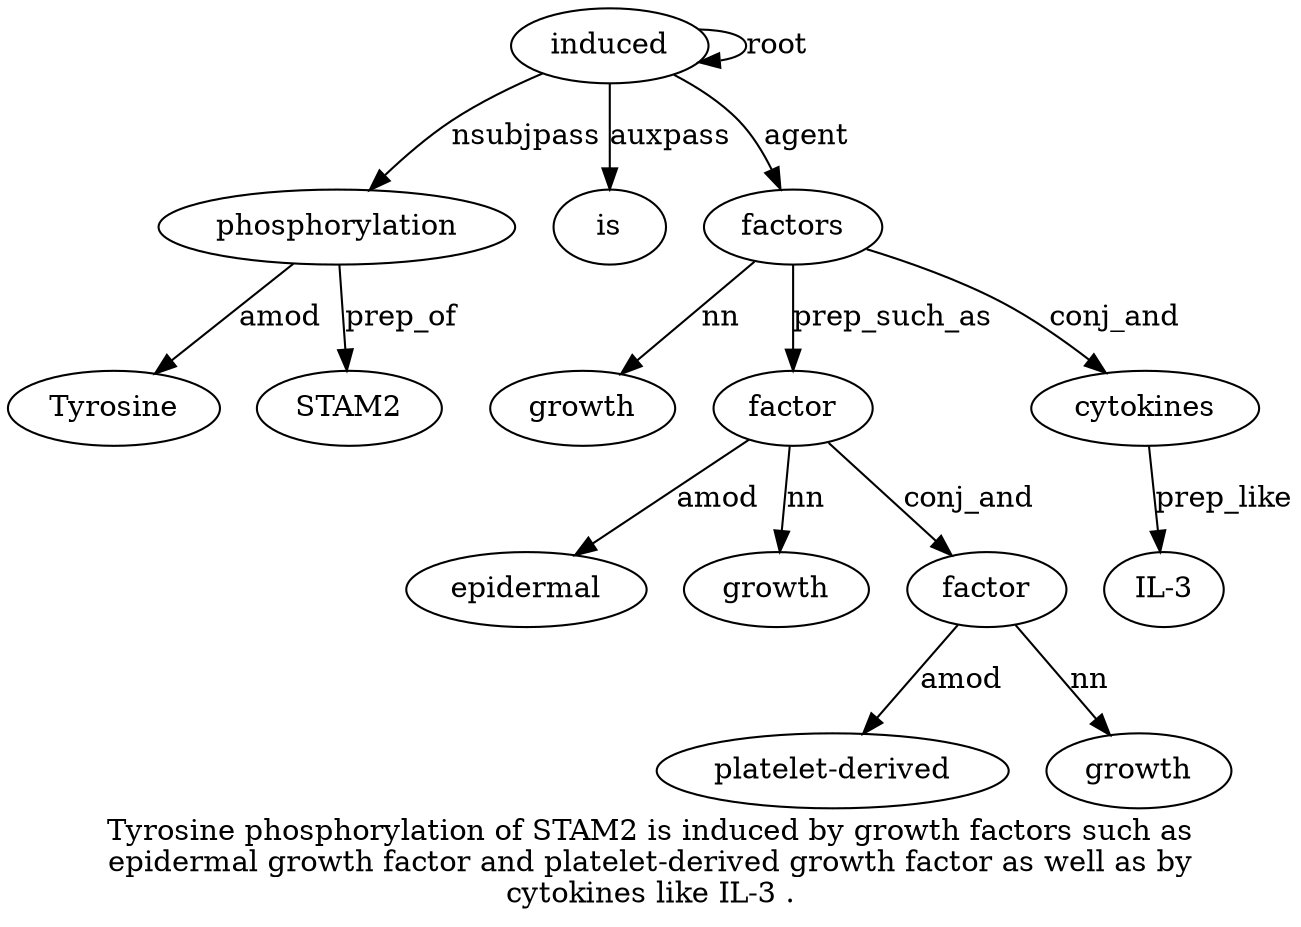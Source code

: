 digraph "Tyrosine phosphorylation of STAM2 is induced by growth factors such as epidermal growth factor and platelet-derived growth factor as well as by cytokines like IL-3 ." {
label="Tyrosine phosphorylation of STAM2 is induced by growth factors such as
epidermal growth factor and platelet-derived growth factor as well as by
cytokines like IL-3 .";
phosphorylation2 [style=filled, fillcolor=white, label=phosphorylation];
Tyrosine1 [style=filled, fillcolor=white, label=Tyrosine];
phosphorylation2 -> Tyrosine1  [label=amod];
induced6 [style=filled, fillcolor=white, label=induced];
induced6 -> phosphorylation2  [label=nsubjpass];
STAM24 [style=filled, fillcolor=white, label=STAM2];
phosphorylation2 -> STAM24  [label=prep_of];
is5 [style=filled, fillcolor=white, label=is];
induced6 -> is5  [label=auxpass];
induced6 -> induced6  [label=root];
factors9 [style=filled, fillcolor=white, label=factors];
growth8 [style=filled, fillcolor=white, label=growth];
factors9 -> growth8  [label=nn];
induced6 -> factors9  [label=agent];
factor14 [style=filled, fillcolor=white, label=factor];
epidermal12 [style=filled, fillcolor=white, label=epidermal];
factor14 -> epidermal12  [label=amod];
growth13 [style=filled, fillcolor=white, label=growth];
factor14 -> growth13  [label=nn];
factors9 -> factor14  [label=prep_such_as];
factor18 [style=filled, fillcolor=white, label=factor];
"platelet-derived16" [style=filled, fillcolor=white, label="platelet-derived"];
factor18 -> "platelet-derived16"  [label=amod];
growth17 [style=filled, fillcolor=white, label=growth];
factor18 -> growth17  [label=nn];
factor14 -> factor18  [label=conj_and];
cytokines23 [style=filled, fillcolor=white, label=cytokines];
factors9 -> cytokines23  [label=conj_and];
"IL-325" [style=filled, fillcolor=white, label="IL-3"];
cytokines23 -> "IL-325"  [label=prep_like];
}
